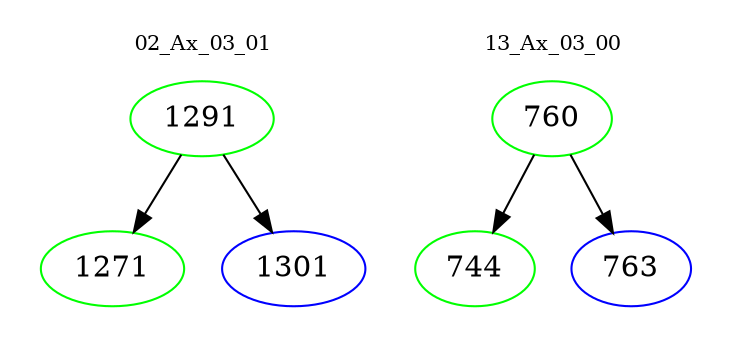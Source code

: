 digraph{
subgraph cluster_0 {
color = white
label = "02_Ax_03_01";
fontsize=10;
T0_1291 [label="1291", color="green"]
T0_1291 -> T0_1271 [color="black"]
T0_1271 [label="1271", color="green"]
T0_1291 -> T0_1301 [color="black"]
T0_1301 [label="1301", color="blue"]
}
subgraph cluster_1 {
color = white
label = "13_Ax_03_00";
fontsize=10;
T1_760 [label="760", color="green"]
T1_760 -> T1_744 [color="black"]
T1_744 [label="744", color="green"]
T1_760 -> T1_763 [color="black"]
T1_763 [label="763", color="blue"]
}
}
